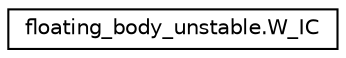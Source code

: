 digraph "Graphical Class Hierarchy"
{
 // LATEX_PDF_SIZE
  edge [fontname="Helvetica",fontsize="10",labelfontname="Helvetica",labelfontsize="10"];
  node [fontname="Helvetica",fontsize="10",shape=record];
  rankdir="LR";
  Node0 [label="floating_body_unstable.W_IC",height=0.2,width=0.4,color="black", fillcolor="white", style="filled",URL="$dc/d5f/classfloating__body__unstable_1_1W__IC.html",tooltip=" "];
}
